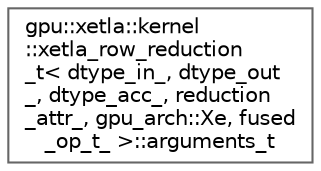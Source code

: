 digraph "Graphical Class Hierarchy"
{
 // LATEX_PDF_SIZE
  bgcolor="transparent";
  edge [fontname=Helvetica,fontsize=10,labelfontname=Helvetica,labelfontsize=10];
  node [fontname=Helvetica,fontsize=10,shape=box,height=0.2,width=0.4];
  rankdir="LR";
  Node0 [id="Node000000",label="gpu::xetla::kernel\l::xetla_row_reduction\l_t\< dtype_in_, dtype_out\l_, dtype_acc_, reduction\l_attr_, gpu_arch::Xe, fused\l_op_t_ \>::arguments_t",height=0.2,width=0.4,color="grey40", fillcolor="white", style="filled",URL="$structgpu_1_1xetla_1_1kernel_1_1xetla__row__reduction__t_3_01dtype__in___00_01dtype__out___00_01d703f0733f6648ba84e612999daf0ef3.html",tooltip=" "];
}
